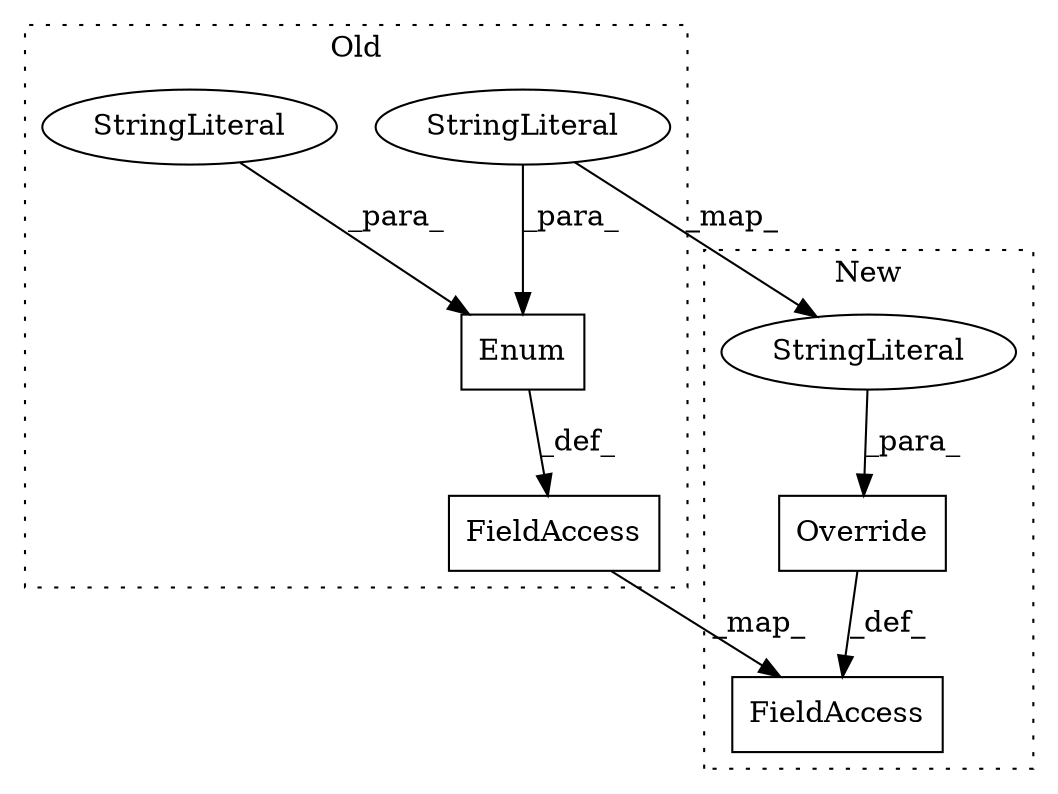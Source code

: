 digraph G {
subgraph cluster0 {
1 [label="Enum" a="32" s="4667,4755" l="5,1" shape="box"];
3 [label="StringLiteral" a="45" s="4684" l="7" shape="ellipse"];
5 [label="StringLiteral" a="45" s="4692" l="63" shape="ellipse"];
6 [label="FieldAccess" a="22" s="4661" l="5" shape="box"];
label = "Old";
style="dotted";
}
subgraph cluster1 {
2 [label="Override" a="32" s="4652,4668" l="9,1" shape="box"];
4 [label="StringLiteral" a="45" s="4661" l="7" shape="ellipse"];
7 [label="FieldAccess" a="22" s="4646" l="5" shape="box"];
label = "New";
style="dotted";
}
1 -> 6 [label="_def_"];
2 -> 7 [label="_def_"];
3 -> 1 [label="_para_"];
3 -> 4 [label="_map_"];
4 -> 2 [label="_para_"];
5 -> 1 [label="_para_"];
6 -> 7 [label="_map_"];
}